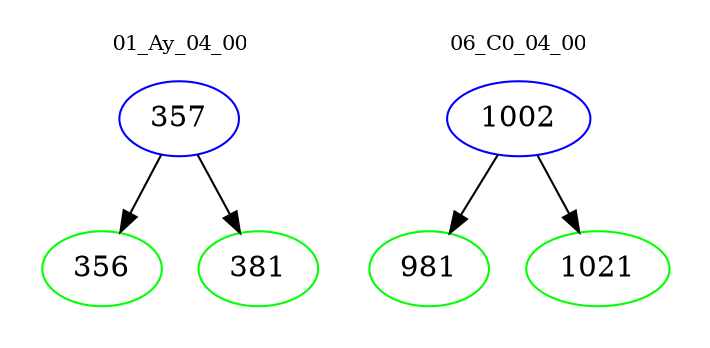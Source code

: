 digraph{
subgraph cluster_0 {
color = white
label = "01_Ay_04_00";
fontsize=10;
T0_357 [label="357", color="blue"]
T0_357 -> T0_356 [color="black"]
T0_356 [label="356", color="green"]
T0_357 -> T0_381 [color="black"]
T0_381 [label="381", color="green"]
}
subgraph cluster_1 {
color = white
label = "06_C0_04_00";
fontsize=10;
T1_1002 [label="1002", color="blue"]
T1_1002 -> T1_981 [color="black"]
T1_981 [label="981", color="green"]
T1_1002 -> T1_1021 [color="black"]
T1_1021 [label="1021", color="green"]
}
}
